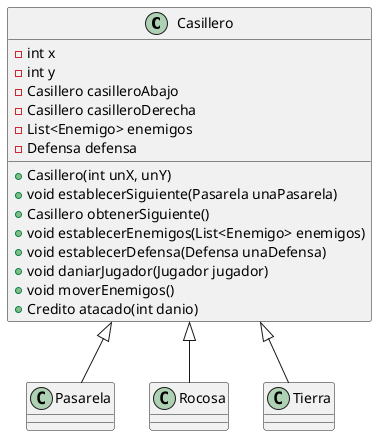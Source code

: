 @startuml

' hay que ver si queda así...
class Casillero {
    - int x
    - int y
    - Casillero casilleroAbajo
    - Casillero casilleroDerecha
    - List<Enemigo> enemigos
    - Defensa defensa

    + Casillero(int unX, unY)
    + void establecerSiguiente(Pasarela unaPasarela)
    + Casillero obtenerSiguiente()
    + void establecerEnemigos(List<Enemigo> enemigos)
    + void establecerDefensa(Defensa unaDefensa)
    + void daniarJugador(Jugador jugador)
    + void moverEnemigos()
    + Credito atacado(int danio)
}

class Pasarela {

}

class Rocosa {

}

class Tierra {

}

Casillero <|-- Pasarela
Casillero <|-- Rocosa
Casillero <|-- Tierra


@enduml